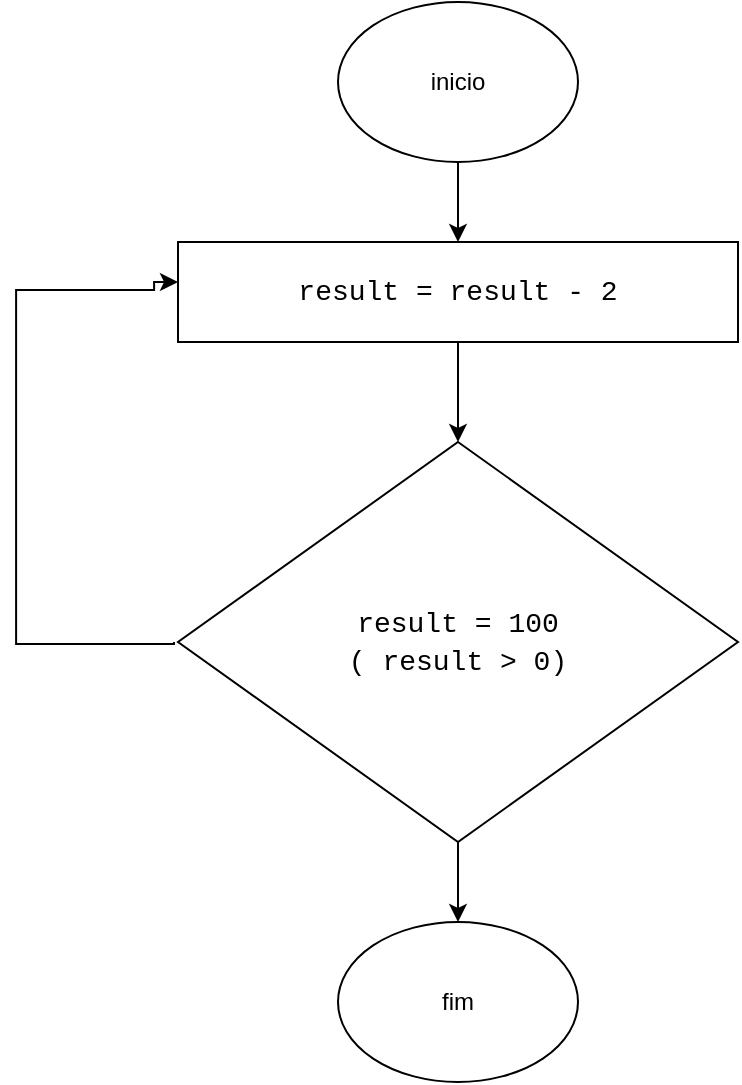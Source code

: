 <mxfile version="22.0.4" type="device">
  <diagram name="Página-1" id="SmJE9D64vubkvxC9qLt7">
    <mxGraphModel dx="954" dy="610" grid="1" gridSize="10" guides="1" tooltips="1" connect="1" arrows="1" fold="1" page="1" pageScale="1" pageWidth="827" pageHeight="1169" math="0" shadow="0">
      <root>
        <mxCell id="0" />
        <mxCell id="1" parent="0" />
        <mxCell id="9EmgTGiWLBgWvlBg7fOt-16" style="edgeStyle=orthogonalEdgeStyle;rounded=0;orthogonalLoop=1;jettySize=auto;html=1;exitX=0.5;exitY=1;exitDx=0;exitDy=0;entryX=0.5;entryY=0;entryDx=0;entryDy=0;" edge="1" parent="1" source="9EmgTGiWLBgWvlBg7fOt-2" target="9EmgTGiWLBgWvlBg7fOt-14">
          <mxGeometry relative="1" as="geometry" />
        </mxCell>
        <mxCell id="9EmgTGiWLBgWvlBg7fOt-2" value="&lt;div style=&quot;font-family: Consolas, &amp;quot;Courier New&amp;quot;, monospace; font-size: 14px; line-height: 19px;&quot;&gt;&lt;div style=&quot;&quot;&gt;result = 100&lt;/div&gt;&lt;div style=&quot;&quot;&gt;( result &amp;gt; 0)&lt;/div&gt;&lt;/div&gt;" style="rhombus;whiteSpace=wrap;html=1;" vertex="1" parent="1">
          <mxGeometry x="170" y="280" width="280" height="200" as="geometry" />
        </mxCell>
        <mxCell id="9EmgTGiWLBgWvlBg7fOt-12" style="edgeStyle=orthogonalEdgeStyle;rounded=0;orthogonalLoop=1;jettySize=auto;html=1;entryX=0.5;entryY=0;entryDx=0;entryDy=0;" edge="1" parent="1" source="9EmgTGiWLBgWvlBg7fOt-3" target="9EmgTGiWLBgWvlBg7fOt-2">
          <mxGeometry relative="1" as="geometry" />
        </mxCell>
        <mxCell id="9EmgTGiWLBgWvlBg7fOt-3" value="&lt;div style=&quot;border-color: var(--border-color); font-family: Consolas, &amp;quot;Courier New&amp;quot;, monospace; font-size: 14px; line-height: 19px;&quot;&gt;&lt;div style=&quot;border-color: var(--border-color);&quot;&gt;&lt;div style=&quot;line-height: 19px;&quot;&gt;result = result - 2&lt;/div&gt;&lt;/div&gt;&lt;/div&gt;&lt;font style=&quot;border-color: var(--border-color);&quot;&gt;&lt;/font&gt;" style="rounded=0;whiteSpace=wrap;html=1;" vertex="1" parent="1">
          <mxGeometry x="170" y="180" width="280" height="50" as="geometry" />
        </mxCell>
        <mxCell id="9EmgTGiWLBgWvlBg7fOt-10" style="edgeStyle=orthogonalEdgeStyle;rounded=0;orthogonalLoop=1;jettySize=auto;html=1;exitX=0;exitY=0.5;exitDx=0;exitDy=0;entryX=0.007;entryY=0.4;entryDx=0;entryDy=0;entryPerimeter=0;" edge="1" parent="1">
          <mxGeometry relative="1" as="geometry">
            <mxPoint x="170.0" y="200" as="targetPoint" />
            <mxPoint x="168.04" y="380" as="sourcePoint" />
            <Array as="points">
              <mxPoint x="168.04" y="381" />
              <mxPoint x="89.04" y="381" />
              <mxPoint x="89.04" y="204" />
              <mxPoint x="158.04" y="204" />
              <mxPoint x="158.04" y="200" />
            </Array>
          </mxGeometry>
        </mxCell>
        <mxCell id="9EmgTGiWLBgWvlBg7fOt-15" style="edgeStyle=orthogonalEdgeStyle;rounded=0;orthogonalLoop=1;jettySize=auto;html=1;exitX=0.5;exitY=1;exitDx=0;exitDy=0;entryX=0.5;entryY=0;entryDx=0;entryDy=0;" edge="1" parent="1" source="9EmgTGiWLBgWvlBg7fOt-13" target="9EmgTGiWLBgWvlBg7fOt-3">
          <mxGeometry relative="1" as="geometry" />
        </mxCell>
        <mxCell id="9EmgTGiWLBgWvlBg7fOt-13" value="inicio" style="ellipse;whiteSpace=wrap;html=1;" vertex="1" parent="1">
          <mxGeometry x="250" y="60" width="120" height="80" as="geometry" />
        </mxCell>
        <mxCell id="9EmgTGiWLBgWvlBg7fOt-14" value="fim" style="ellipse;whiteSpace=wrap;html=1;" vertex="1" parent="1">
          <mxGeometry x="250" y="520" width="120" height="80" as="geometry" />
        </mxCell>
      </root>
    </mxGraphModel>
  </diagram>
</mxfile>
